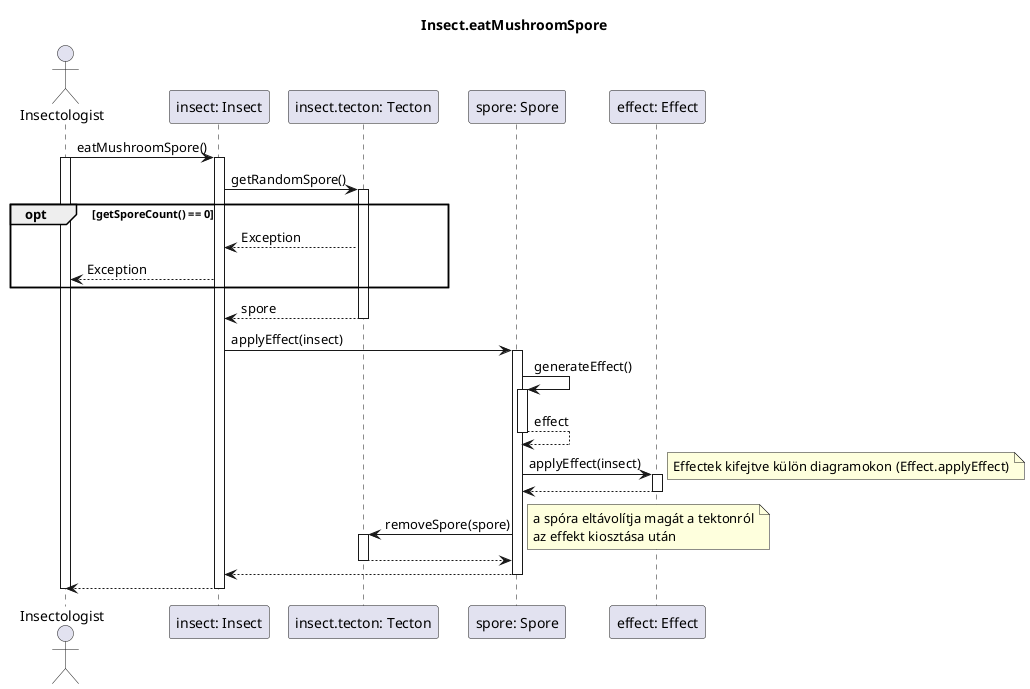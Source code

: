 @startuml SporeEating
title Insect.eatMushroomSpore

actor "Insectologist" as insectologist  
participant "insect: Insect" as insect
participant "insect.tecton: Tecton" as tecton
participant "spore: Spore" as spore
participant "effect: Effect" as effect

insectologist -> insect: eatMushroomSpore()
activate insectologist
activate insect

	insect -> tecton: getRandomSpore()
	activate tecton

	opt getSporeCount() == 0
		insect <-- tecton: Exception
		insectologist <-- insect: Exception
	end

	insect <-- tecton: spore
	deactivate tecton
		
	insect->spore : applyEffect(insect)
	activate spore

		spore->spore : generateEffect()
		activate spore

		spore-->spore: effect
		deactivate spore

		spore -> effect : applyEffect(insect)
		activate effect
		note right: Effectek kifejtve külön diagramokon (Effect.applyEffect)

		spore <-- effect
		deactivate effect

		spore -> tecton: removeSpore(spore)
		note right: a spóra eltávolítja magát a tektonról\naz effekt kiosztása után
		activate tecton

		spore <-- tecton
		deactivate tecton

	insect <-- spore
	deactivate spore

insectologist <-- insect
deactivate insect
deactivate insectologist

@enduml